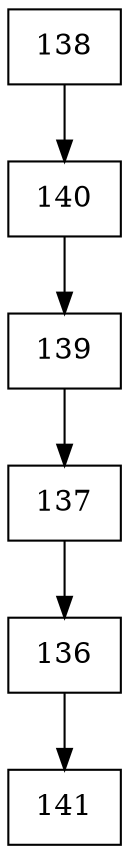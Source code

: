 digraph G {
  node [shape=record];
  node0 [label="{138}"];
  node0 -> node1;
  node1 [label="{140}"];
  node1 -> node2;
  node2 [label="{139}"];
  node2 -> node3;
  node3 [label="{137}"];
  node3 -> node4;
  node4 [label="{136}"];
  node4 -> node5;
  node5 [label="{141}"];
}
